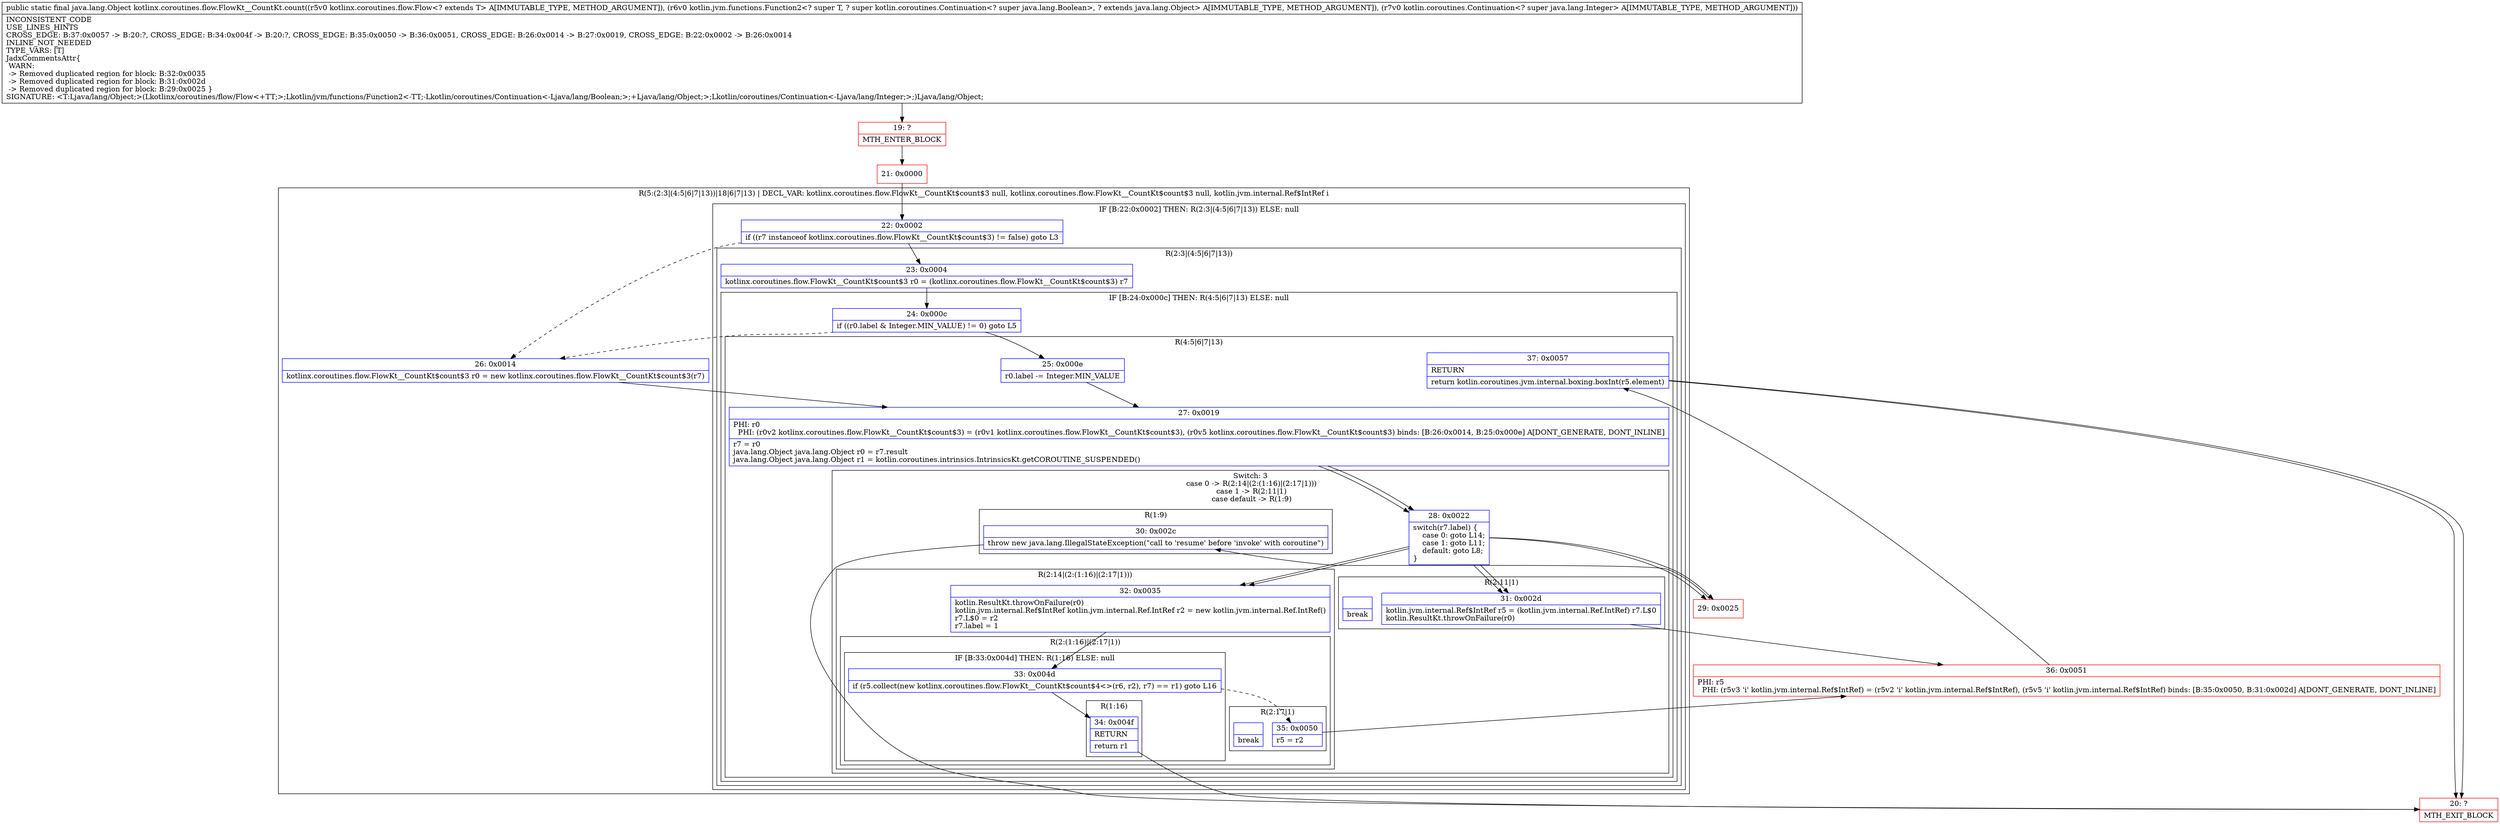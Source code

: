 digraph "CFG forkotlinx.coroutines.flow.FlowKt__CountKt.count(Lkotlinx\/coroutines\/flow\/Flow;Lkotlin\/jvm\/functions\/Function2;Lkotlin\/coroutines\/Continuation;)Ljava\/lang\/Object;" {
subgraph cluster_Region_1184838860 {
label = "R(5:(2:3|(4:5|6|7|13))|18|6|7|13) | DECL_VAR: kotlinx.coroutines.flow.FlowKt__CountKt$count$3 null, kotlinx.coroutines.flow.FlowKt__CountKt$count$3 null, kotlin.jvm.internal.Ref$IntRef i\l";
node [shape=record,color=blue];
subgraph cluster_IfRegion_427912793 {
label = "IF [B:22:0x0002] THEN: R(2:3|(4:5|6|7|13)) ELSE: null";
node [shape=record,color=blue];
Node_22 [shape=record,label="{22\:\ 0x0002|if ((r7 instanceof kotlinx.coroutines.flow.FlowKt__CountKt$count$3) != false) goto L3\l}"];
subgraph cluster_Region_3217545 {
label = "R(2:3|(4:5|6|7|13))";
node [shape=record,color=blue];
Node_23 [shape=record,label="{23\:\ 0x0004|kotlinx.coroutines.flow.FlowKt__CountKt$count$3 r0 = (kotlinx.coroutines.flow.FlowKt__CountKt$count$3) r7\l}"];
subgraph cluster_IfRegion_718925675 {
label = "IF [B:24:0x000c] THEN: R(4:5|6|7|13) ELSE: null";
node [shape=record,color=blue];
Node_24 [shape=record,label="{24\:\ 0x000c|if ((r0.label & Integer.MIN_VALUE) != 0) goto L5\l}"];
subgraph cluster_Region_517875191 {
label = "R(4:5|6|7|13)";
node [shape=record,color=blue];
Node_25 [shape=record,label="{25\:\ 0x000e|r0.label \-= Integer.MIN_VALUE\l}"];
Node_27 [shape=record,label="{27\:\ 0x0019|PHI: r0 \l  PHI: (r0v2 kotlinx.coroutines.flow.FlowKt__CountKt$count$3) = (r0v1 kotlinx.coroutines.flow.FlowKt__CountKt$count$3), (r0v5 kotlinx.coroutines.flow.FlowKt__CountKt$count$3) binds: [B:26:0x0014, B:25:0x000e] A[DONT_GENERATE, DONT_INLINE]\l|r7 = r0\ljava.lang.Object java.lang.Object r0 = r7.result\ljava.lang.Object java.lang.Object r1 = kotlin.coroutines.intrinsics.IntrinsicsKt.getCOROUTINE_SUSPENDED()\l}"];
subgraph cluster_SwitchRegion_376936949 {
label = "Switch: 3
 case 0 -> R(2:14|(2:(1:16)|(2:17|1)))
 case 1 -> R(2:11|1)
 case default -> R(1:9)";
node [shape=record,color=blue];
Node_28 [shape=record,label="{28\:\ 0x0022|switch(r7.label) \{\l    case 0: goto L14;\l    case 1: goto L11;\l    default: goto L8;\l\}\l}"];
subgraph cluster_Region_695334563 {
label = "R(2:14|(2:(1:16)|(2:17|1)))";
node [shape=record,color=blue];
Node_32 [shape=record,label="{32\:\ 0x0035|kotlin.ResultKt.throwOnFailure(r0)\lkotlin.jvm.internal.Ref$IntRef kotlin.jvm.internal.Ref.IntRef r2 = new kotlin.jvm.internal.Ref.IntRef()\lr7.L$0 = r2\lr7.label = 1\l}"];
subgraph cluster_Region_962574588 {
label = "R(2:(1:16)|(2:17|1))";
node [shape=record,color=blue];
subgraph cluster_IfRegion_562845268 {
label = "IF [B:33:0x004d] THEN: R(1:16) ELSE: null";
node [shape=record,color=blue];
Node_33 [shape=record,label="{33\:\ 0x004d|if (r5.collect(new kotlinx.coroutines.flow.FlowKt__CountKt$count$4\<\>(r6, r2), r7) == r1) goto L16\l}"];
subgraph cluster_Region_1122142404 {
label = "R(1:16)";
node [shape=record,color=blue];
Node_34 [shape=record,label="{34\:\ 0x004f|RETURN\l|return r1\l}"];
}
}
subgraph cluster_Region_27220026 {
label = "R(2:17|1)";
node [shape=record,color=blue];
Node_35 [shape=record,label="{35\:\ 0x0050|r5 = r2\l}"];
Node_InsnContainer_1861513922 [shape=record,label="{|break\l}"];
}
}
}
subgraph cluster_Region_1318206991 {
label = "R(2:11|1)";
node [shape=record,color=blue];
Node_31 [shape=record,label="{31\:\ 0x002d|kotlin.jvm.internal.Ref$IntRef r5 = (kotlin.jvm.internal.Ref.IntRef) r7.L$0\lkotlin.ResultKt.throwOnFailure(r0)\l}"];
Node_InsnContainer_2090150627 [shape=record,label="{|break\l}"];
}
subgraph cluster_Region_424812717 {
label = "R(1:9)";
node [shape=record,color=blue];
Node_30 [shape=record,label="{30\:\ 0x002c|throw new java.lang.IllegalStateException(\"call to 'resume' before 'invoke' with coroutine\")\l}"];
}
}
Node_37 [shape=record,label="{37\:\ 0x0057|RETURN\l|return kotlin.coroutines.jvm.internal.boxing.boxInt(r5.element)\l}"];
}
}
}
}
Node_26 [shape=record,label="{26\:\ 0x0014|kotlinx.coroutines.flow.FlowKt__CountKt$count$3 r0 = new kotlinx.coroutines.flow.FlowKt__CountKt$count$3(r7)\l}"];
Node_27 [shape=record,label="{27\:\ 0x0019|PHI: r0 \l  PHI: (r0v2 kotlinx.coroutines.flow.FlowKt__CountKt$count$3) = (r0v1 kotlinx.coroutines.flow.FlowKt__CountKt$count$3), (r0v5 kotlinx.coroutines.flow.FlowKt__CountKt$count$3) binds: [B:26:0x0014, B:25:0x000e] A[DONT_GENERATE, DONT_INLINE]\l|r7 = r0\ljava.lang.Object java.lang.Object r0 = r7.result\ljava.lang.Object java.lang.Object r1 = kotlin.coroutines.intrinsics.IntrinsicsKt.getCOROUTINE_SUSPENDED()\l}"];
subgraph cluster_SwitchRegion_1686154777 {
label = "Switch: 0";
node [shape=record,color=blue];
Node_28 [shape=record,label="{28\:\ 0x0022|switch(r7.label) \{\l    case 0: goto L14;\l    case 1: goto L11;\l    default: goto L8;\l\}\l}"];
}
Node_37 [shape=record,label="{37\:\ 0x0057|RETURN\l|return kotlin.coroutines.jvm.internal.boxing.boxInt(r5.element)\l}"];
}
Node_19 [shape=record,color=red,label="{19\:\ ?|MTH_ENTER_BLOCK\l}"];
Node_21 [shape=record,color=red,label="{21\:\ 0x0000}"];
Node_29 [shape=record,color=red,label="{29\:\ 0x0025}"];
Node_20 [shape=record,color=red,label="{20\:\ ?|MTH_EXIT_BLOCK\l}"];
Node_36 [shape=record,color=red,label="{36\:\ 0x0051|PHI: r5 \l  PHI: (r5v3 'i' kotlin.jvm.internal.Ref$IntRef) = (r5v2 'i' kotlin.jvm.internal.Ref$IntRef), (r5v5 'i' kotlin.jvm.internal.Ref$IntRef) binds: [B:35:0x0050, B:31:0x002d] A[DONT_GENERATE, DONT_INLINE]\l}"];
MethodNode[shape=record,label="{public static final java.lang.Object kotlinx.coroutines.flow.FlowKt__CountKt.count((r5v0 kotlinx.coroutines.flow.Flow\<? extends T\> A[IMMUTABLE_TYPE, METHOD_ARGUMENT]), (r6v0 kotlin.jvm.functions.Function2\<? super T, ? super kotlin.coroutines.Continuation\<? super java.lang.Boolean\>, ? extends java.lang.Object\> A[IMMUTABLE_TYPE, METHOD_ARGUMENT]), (r7v0 kotlin.coroutines.Continuation\<? super java.lang.Integer\> A[IMMUTABLE_TYPE, METHOD_ARGUMENT]))  | INCONSISTENT_CODE\lUSE_LINES_HINTS\lCROSS_EDGE: B:37:0x0057 \-\> B:20:?, CROSS_EDGE: B:34:0x004f \-\> B:20:?, CROSS_EDGE: B:35:0x0050 \-\> B:36:0x0051, CROSS_EDGE: B:26:0x0014 \-\> B:27:0x0019, CROSS_EDGE: B:22:0x0002 \-\> B:26:0x0014\lINLINE_NOT_NEEDED\lTYPE_VARS: [T]\lJadxCommentsAttr\{\l WARN: \l \-\> Removed duplicated region for block: B:32:0x0035 \l \-\> Removed duplicated region for block: B:31:0x002d \l \-\> Removed duplicated region for block: B:29:0x0025 \}\lSIGNATURE: \<T:Ljava\/lang\/Object;\>(Lkotlinx\/coroutines\/flow\/Flow\<+TT;\>;Lkotlin\/jvm\/functions\/Function2\<\-TT;\-Lkotlin\/coroutines\/Continuation\<\-Ljava\/lang\/Boolean;\>;+Ljava\/lang\/Object;\>;Lkotlin\/coroutines\/Continuation\<\-Ljava\/lang\/Integer;\>;)Ljava\/lang\/Object;\l}"];
MethodNode -> Node_19;Node_22 -> Node_23;
Node_22 -> Node_26[style=dashed];
Node_23 -> Node_24;
Node_24 -> Node_25;
Node_24 -> Node_26[style=dashed];
Node_25 -> Node_27;
Node_27 -> Node_28;
Node_28 -> Node_29;
Node_28 -> Node_31;
Node_28 -> Node_32;
Node_32 -> Node_33;
Node_33 -> Node_34;
Node_33 -> Node_35[style=dashed];
Node_34 -> Node_20;
Node_35 -> Node_36;
Node_31 -> Node_36;
Node_30 -> Node_20;
Node_37 -> Node_20;
Node_26 -> Node_27;
Node_27 -> Node_28;
Node_28 -> Node_29;
Node_28 -> Node_31;
Node_28 -> Node_32;
Node_37 -> Node_20;
Node_19 -> Node_21;
Node_21 -> Node_22;
Node_29 -> Node_30;
Node_36 -> Node_37;
}

